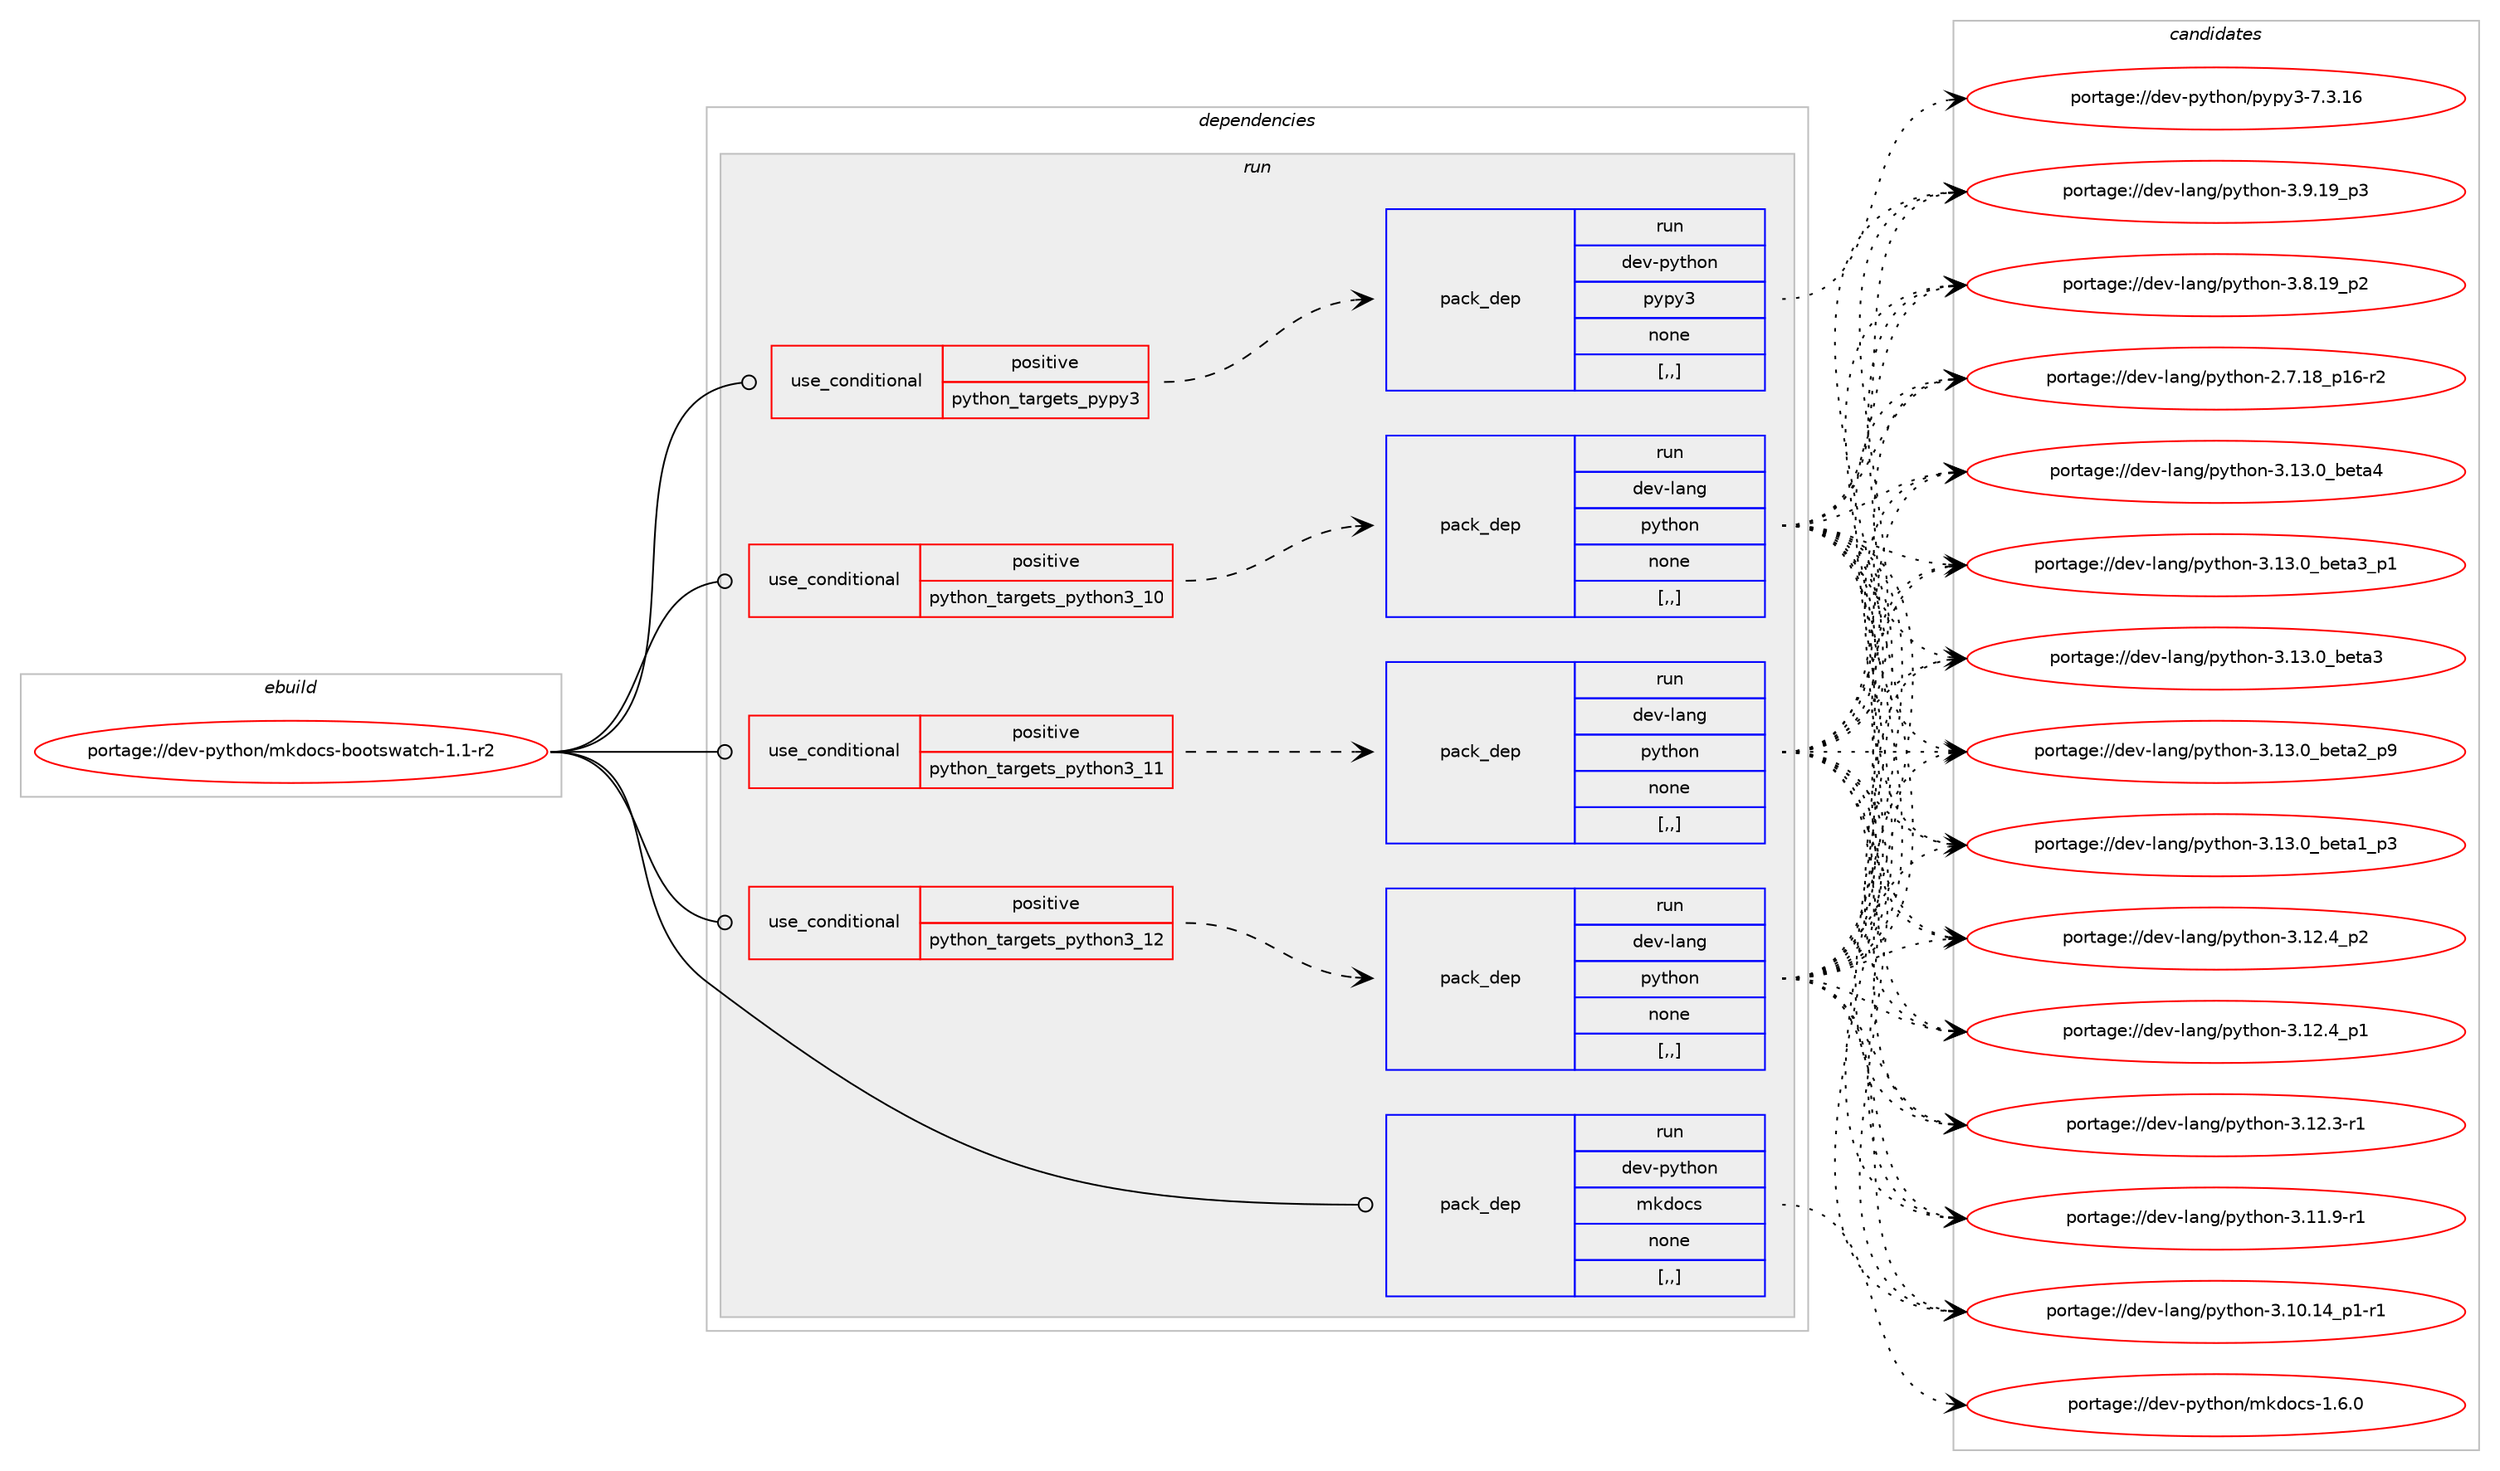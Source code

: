 digraph prolog {

# *************
# Graph options
# *************

newrank=true;
concentrate=true;
compound=true;
graph [rankdir=LR,fontname=Helvetica,fontsize=10,ranksep=1.5];#, ranksep=2.5, nodesep=0.2];
edge  [arrowhead=vee];
node  [fontname=Helvetica,fontsize=10];

# **********
# The ebuild
# **********

subgraph cluster_leftcol {
color=gray;
label=<<i>ebuild</i>>;
id [label="portage://dev-python/mkdocs-bootswatch-1.1-r2", color=red, width=4, href="../dev-python/mkdocs-bootswatch-1.1-r2.svg"];
}

# ****************
# The dependencies
# ****************

subgraph cluster_midcol {
color=gray;
label=<<i>dependencies</i>>;
subgraph cluster_compile {
fillcolor="#eeeeee";
style=filled;
label=<<i>compile</i>>;
}
subgraph cluster_compileandrun {
fillcolor="#eeeeee";
style=filled;
label=<<i>compile and run</i>>;
}
subgraph cluster_run {
fillcolor="#eeeeee";
style=filled;
label=<<i>run</i>>;
subgraph cond34938 {
dependency151638 [label=<<TABLE BORDER="0" CELLBORDER="1" CELLSPACING="0" CELLPADDING="4"><TR><TD ROWSPAN="3" CELLPADDING="10">use_conditional</TD></TR><TR><TD>positive</TD></TR><TR><TD>python_targets_pypy3</TD></TR></TABLE>>, shape=none, color=red];
subgraph pack115451 {
dependency151639 [label=<<TABLE BORDER="0" CELLBORDER="1" CELLSPACING="0" CELLPADDING="4" WIDTH="220"><TR><TD ROWSPAN="6" CELLPADDING="30">pack_dep</TD></TR><TR><TD WIDTH="110">run</TD></TR><TR><TD>dev-python</TD></TR><TR><TD>pypy3</TD></TR><TR><TD>none</TD></TR><TR><TD>[,,]</TD></TR></TABLE>>, shape=none, color=blue];
}
dependency151638:e -> dependency151639:w [weight=20,style="dashed",arrowhead="vee"];
}
id:e -> dependency151638:w [weight=20,style="solid",arrowhead="odot"];
subgraph cond34939 {
dependency151640 [label=<<TABLE BORDER="0" CELLBORDER="1" CELLSPACING="0" CELLPADDING="4"><TR><TD ROWSPAN="3" CELLPADDING="10">use_conditional</TD></TR><TR><TD>positive</TD></TR><TR><TD>python_targets_python3_10</TD></TR></TABLE>>, shape=none, color=red];
subgraph pack115452 {
dependency151641 [label=<<TABLE BORDER="0" CELLBORDER="1" CELLSPACING="0" CELLPADDING="4" WIDTH="220"><TR><TD ROWSPAN="6" CELLPADDING="30">pack_dep</TD></TR><TR><TD WIDTH="110">run</TD></TR><TR><TD>dev-lang</TD></TR><TR><TD>python</TD></TR><TR><TD>none</TD></TR><TR><TD>[,,]</TD></TR></TABLE>>, shape=none, color=blue];
}
dependency151640:e -> dependency151641:w [weight=20,style="dashed",arrowhead="vee"];
}
id:e -> dependency151640:w [weight=20,style="solid",arrowhead="odot"];
subgraph cond34940 {
dependency151642 [label=<<TABLE BORDER="0" CELLBORDER="1" CELLSPACING="0" CELLPADDING="4"><TR><TD ROWSPAN="3" CELLPADDING="10">use_conditional</TD></TR><TR><TD>positive</TD></TR><TR><TD>python_targets_python3_11</TD></TR></TABLE>>, shape=none, color=red];
subgraph pack115453 {
dependency151643 [label=<<TABLE BORDER="0" CELLBORDER="1" CELLSPACING="0" CELLPADDING="4" WIDTH="220"><TR><TD ROWSPAN="6" CELLPADDING="30">pack_dep</TD></TR><TR><TD WIDTH="110">run</TD></TR><TR><TD>dev-lang</TD></TR><TR><TD>python</TD></TR><TR><TD>none</TD></TR><TR><TD>[,,]</TD></TR></TABLE>>, shape=none, color=blue];
}
dependency151642:e -> dependency151643:w [weight=20,style="dashed",arrowhead="vee"];
}
id:e -> dependency151642:w [weight=20,style="solid",arrowhead="odot"];
subgraph cond34941 {
dependency151644 [label=<<TABLE BORDER="0" CELLBORDER="1" CELLSPACING="0" CELLPADDING="4"><TR><TD ROWSPAN="3" CELLPADDING="10">use_conditional</TD></TR><TR><TD>positive</TD></TR><TR><TD>python_targets_python3_12</TD></TR></TABLE>>, shape=none, color=red];
subgraph pack115454 {
dependency151645 [label=<<TABLE BORDER="0" CELLBORDER="1" CELLSPACING="0" CELLPADDING="4" WIDTH="220"><TR><TD ROWSPAN="6" CELLPADDING="30">pack_dep</TD></TR><TR><TD WIDTH="110">run</TD></TR><TR><TD>dev-lang</TD></TR><TR><TD>python</TD></TR><TR><TD>none</TD></TR><TR><TD>[,,]</TD></TR></TABLE>>, shape=none, color=blue];
}
dependency151644:e -> dependency151645:w [weight=20,style="dashed",arrowhead="vee"];
}
id:e -> dependency151644:w [weight=20,style="solid",arrowhead="odot"];
subgraph pack115455 {
dependency151646 [label=<<TABLE BORDER="0" CELLBORDER="1" CELLSPACING="0" CELLPADDING="4" WIDTH="220"><TR><TD ROWSPAN="6" CELLPADDING="30">pack_dep</TD></TR><TR><TD WIDTH="110">run</TD></TR><TR><TD>dev-python</TD></TR><TR><TD>mkdocs</TD></TR><TR><TD>none</TD></TR><TR><TD>[,,]</TD></TR></TABLE>>, shape=none, color=blue];
}
id:e -> dependency151646:w [weight=20,style="solid",arrowhead="odot"];
}
}

# **************
# The candidates
# **************

subgraph cluster_choices {
rank=same;
color=gray;
label=<<i>candidates</i>>;

subgraph choice115451 {
color=black;
nodesep=1;
choice10010111845112121116104111110471121211121215145554651464954 [label="portage://dev-python/pypy3-7.3.16", color=red, width=4,href="../dev-python/pypy3-7.3.16.svg"];
dependency151639:e -> choice10010111845112121116104111110471121211121215145554651464954:w [style=dotted,weight="100"];
}
subgraph choice115452 {
color=black;
nodesep=1;
choice1001011184510897110103471121211161041111104551464951464895981011169752 [label="portage://dev-lang/python-3.13.0_beta4", color=red, width=4,href="../dev-lang/python-3.13.0_beta4.svg"];
choice10010111845108971101034711212111610411111045514649514648959810111697519511249 [label="portage://dev-lang/python-3.13.0_beta3_p1", color=red, width=4,href="../dev-lang/python-3.13.0_beta3_p1.svg"];
choice1001011184510897110103471121211161041111104551464951464895981011169751 [label="portage://dev-lang/python-3.13.0_beta3", color=red, width=4,href="../dev-lang/python-3.13.0_beta3.svg"];
choice10010111845108971101034711212111610411111045514649514648959810111697509511257 [label="portage://dev-lang/python-3.13.0_beta2_p9", color=red, width=4,href="../dev-lang/python-3.13.0_beta2_p9.svg"];
choice10010111845108971101034711212111610411111045514649514648959810111697499511251 [label="portage://dev-lang/python-3.13.0_beta1_p3", color=red, width=4,href="../dev-lang/python-3.13.0_beta1_p3.svg"];
choice100101118451089711010347112121116104111110455146495046529511250 [label="portage://dev-lang/python-3.12.4_p2", color=red, width=4,href="../dev-lang/python-3.12.4_p2.svg"];
choice100101118451089711010347112121116104111110455146495046529511249 [label="portage://dev-lang/python-3.12.4_p1", color=red, width=4,href="../dev-lang/python-3.12.4_p1.svg"];
choice100101118451089711010347112121116104111110455146495046514511449 [label="portage://dev-lang/python-3.12.3-r1", color=red, width=4,href="../dev-lang/python-3.12.3-r1.svg"];
choice100101118451089711010347112121116104111110455146494946574511449 [label="portage://dev-lang/python-3.11.9-r1", color=red, width=4,href="../dev-lang/python-3.11.9-r1.svg"];
choice100101118451089711010347112121116104111110455146494846495295112494511449 [label="portage://dev-lang/python-3.10.14_p1-r1", color=red, width=4,href="../dev-lang/python-3.10.14_p1-r1.svg"];
choice100101118451089711010347112121116104111110455146574649579511251 [label="portage://dev-lang/python-3.9.19_p3", color=red, width=4,href="../dev-lang/python-3.9.19_p3.svg"];
choice100101118451089711010347112121116104111110455146564649579511250 [label="portage://dev-lang/python-3.8.19_p2", color=red, width=4,href="../dev-lang/python-3.8.19_p2.svg"];
choice100101118451089711010347112121116104111110455046554649569511249544511450 [label="portage://dev-lang/python-2.7.18_p16-r2", color=red, width=4,href="../dev-lang/python-2.7.18_p16-r2.svg"];
dependency151641:e -> choice1001011184510897110103471121211161041111104551464951464895981011169752:w [style=dotted,weight="100"];
dependency151641:e -> choice10010111845108971101034711212111610411111045514649514648959810111697519511249:w [style=dotted,weight="100"];
dependency151641:e -> choice1001011184510897110103471121211161041111104551464951464895981011169751:w [style=dotted,weight="100"];
dependency151641:e -> choice10010111845108971101034711212111610411111045514649514648959810111697509511257:w [style=dotted,weight="100"];
dependency151641:e -> choice10010111845108971101034711212111610411111045514649514648959810111697499511251:w [style=dotted,weight="100"];
dependency151641:e -> choice100101118451089711010347112121116104111110455146495046529511250:w [style=dotted,weight="100"];
dependency151641:e -> choice100101118451089711010347112121116104111110455146495046529511249:w [style=dotted,weight="100"];
dependency151641:e -> choice100101118451089711010347112121116104111110455146495046514511449:w [style=dotted,weight="100"];
dependency151641:e -> choice100101118451089711010347112121116104111110455146494946574511449:w [style=dotted,weight="100"];
dependency151641:e -> choice100101118451089711010347112121116104111110455146494846495295112494511449:w [style=dotted,weight="100"];
dependency151641:e -> choice100101118451089711010347112121116104111110455146574649579511251:w [style=dotted,weight="100"];
dependency151641:e -> choice100101118451089711010347112121116104111110455146564649579511250:w [style=dotted,weight="100"];
dependency151641:e -> choice100101118451089711010347112121116104111110455046554649569511249544511450:w [style=dotted,weight="100"];
}
subgraph choice115453 {
color=black;
nodesep=1;
choice1001011184510897110103471121211161041111104551464951464895981011169752 [label="portage://dev-lang/python-3.13.0_beta4", color=red, width=4,href="../dev-lang/python-3.13.0_beta4.svg"];
choice10010111845108971101034711212111610411111045514649514648959810111697519511249 [label="portage://dev-lang/python-3.13.0_beta3_p1", color=red, width=4,href="../dev-lang/python-3.13.0_beta3_p1.svg"];
choice1001011184510897110103471121211161041111104551464951464895981011169751 [label="portage://dev-lang/python-3.13.0_beta3", color=red, width=4,href="../dev-lang/python-3.13.0_beta3.svg"];
choice10010111845108971101034711212111610411111045514649514648959810111697509511257 [label="portage://dev-lang/python-3.13.0_beta2_p9", color=red, width=4,href="../dev-lang/python-3.13.0_beta2_p9.svg"];
choice10010111845108971101034711212111610411111045514649514648959810111697499511251 [label="portage://dev-lang/python-3.13.0_beta1_p3", color=red, width=4,href="../dev-lang/python-3.13.0_beta1_p3.svg"];
choice100101118451089711010347112121116104111110455146495046529511250 [label="portage://dev-lang/python-3.12.4_p2", color=red, width=4,href="../dev-lang/python-3.12.4_p2.svg"];
choice100101118451089711010347112121116104111110455146495046529511249 [label="portage://dev-lang/python-3.12.4_p1", color=red, width=4,href="../dev-lang/python-3.12.4_p1.svg"];
choice100101118451089711010347112121116104111110455146495046514511449 [label="portage://dev-lang/python-3.12.3-r1", color=red, width=4,href="../dev-lang/python-3.12.3-r1.svg"];
choice100101118451089711010347112121116104111110455146494946574511449 [label="portage://dev-lang/python-3.11.9-r1", color=red, width=4,href="../dev-lang/python-3.11.9-r1.svg"];
choice100101118451089711010347112121116104111110455146494846495295112494511449 [label="portage://dev-lang/python-3.10.14_p1-r1", color=red, width=4,href="../dev-lang/python-3.10.14_p1-r1.svg"];
choice100101118451089711010347112121116104111110455146574649579511251 [label="portage://dev-lang/python-3.9.19_p3", color=red, width=4,href="../dev-lang/python-3.9.19_p3.svg"];
choice100101118451089711010347112121116104111110455146564649579511250 [label="portage://dev-lang/python-3.8.19_p2", color=red, width=4,href="../dev-lang/python-3.8.19_p2.svg"];
choice100101118451089711010347112121116104111110455046554649569511249544511450 [label="portage://dev-lang/python-2.7.18_p16-r2", color=red, width=4,href="../dev-lang/python-2.7.18_p16-r2.svg"];
dependency151643:e -> choice1001011184510897110103471121211161041111104551464951464895981011169752:w [style=dotted,weight="100"];
dependency151643:e -> choice10010111845108971101034711212111610411111045514649514648959810111697519511249:w [style=dotted,weight="100"];
dependency151643:e -> choice1001011184510897110103471121211161041111104551464951464895981011169751:w [style=dotted,weight="100"];
dependency151643:e -> choice10010111845108971101034711212111610411111045514649514648959810111697509511257:w [style=dotted,weight="100"];
dependency151643:e -> choice10010111845108971101034711212111610411111045514649514648959810111697499511251:w [style=dotted,weight="100"];
dependency151643:e -> choice100101118451089711010347112121116104111110455146495046529511250:w [style=dotted,weight="100"];
dependency151643:e -> choice100101118451089711010347112121116104111110455146495046529511249:w [style=dotted,weight="100"];
dependency151643:e -> choice100101118451089711010347112121116104111110455146495046514511449:w [style=dotted,weight="100"];
dependency151643:e -> choice100101118451089711010347112121116104111110455146494946574511449:w [style=dotted,weight="100"];
dependency151643:e -> choice100101118451089711010347112121116104111110455146494846495295112494511449:w [style=dotted,weight="100"];
dependency151643:e -> choice100101118451089711010347112121116104111110455146574649579511251:w [style=dotted,weight="100"];
dependency151643:e -> choice100101118451089711010347112121116104111110455146564649579511250:w [style=dotted,weight="100"];
dependency151643:e -> choice100101118451089711010347112121116104111110455046554649569511249544511450:w [style=dotted,weight="100"];
}
subgraph choice115454 {
color=black;
nodesep=1;
choice1001011184510897110103471121211161041111104551464951464895981011169752 [label="portage://dev-lang/python-3.13.0_beta4", color=red, width=4,href="../dev-lang/python-3.13.0_beta4.svg"];
choice10010111845108971101034711212111610411111045514649514648959810111697519511249 [label="portage://dev-lang/python-3.13.0_beta3_p1", color=red, width=4,href="../dev-lang/python-3.13.0_beta3_p1.svg"];
choice1001011184510897110103471121211161041111104551464951464895981011169751 [label="portage://dev-lang/python-3.13.0_beta3", color=red, width=4,href="../dev-lang/python-3.13.0_beta3.svg"];
choice10010111845108971101034711212111610411111045514649514648959810111697509511257 [label="portage://dev-lang/python-3.13.0_beta2_p9", color=red, width=4,href="../dev-lang/python-3.13.0_beta2_p9.svg"];
choice10010111845108971101034711212111610411111045514649514648959810111697499511251 [label="portage://dev-lang/python-3.13.0_beta1_p3", color=red, width=4,href="../dev-lang/python-3.13.0_beta1_p3.svg"];
choice100101118451089711010347112121116104111110455146495046529511250 [label="portage://dev-lang/python-3.12.4_p2", color=red, width=4,href="../dev-lang/python-3.12.4_p2.svg"];
choice100101118451089711010347112121116104111110455146495046529511249 [label="portage://dev-lang/python-3.12.4_p1", color=red, width=4,href="../dev-lang/python-3.12.4_p1.svg"];
choice100101118451089711010347112121116104111110455146495046514511449 [label="portage://dev-lang/python-3.12.3-r1", color=red, width=4,href="../dev-lang/python-3.12.3-r1.svg"];
choice100101118451089711010347112121116104111110455146494946574511449 [label="portage://dev-lang/python-3.11.9-r1", color=red, width=4,href="../dev-lang/python-3.11.9-r1.svg"];
choice100101118451089711010347112121116104111110455146494846495295112494511449 [label="portage://dev-lang/python-3.10.14_p1-r1", color=red, width=4,href="../dev-lang/python-3.10.14_p1-r1.svg"];
choice100101118451089711010347112121116104111110455146574649579511251 [label="portage://dev-lang/python-3.9.19_p3", color=red, width=4,href="../dev-lang/python-3.9.19_p3.svg"];
choice100101118451089711010347112121116104111110455146564649579511250 [label="portage://dev-lang/python-3.8.19_p2", color=red, width=4,href="../dev-lang/python-3.8.19_p2.svg"];
choice100101118451089711010347112121116104111110455046554649569511249544511450 [label="portage://dev-lang/python-2.7.18_p16-r2", color=red, width=4,href="../dev-lang/python-2.7.18_p16-r2.svg"];
dependency151645:e -> choice1001011184510897110103471121211161041111104551464951464895981011169752:w [style=dotted,weight="100"];
dependency151645:e -> choice10010111845108971101034711212111610411111045514649514648959810111697519511249:w [style=dotted,weight="100"];
dependency151645:e -> choice1001011184510897110103471121211161041111104551464951464895981011169751:w [style=dotted,weight="100"];
dependency151645:e -> choice10010111845108971101034711212111610411111045514649514648959810111697509511257:w [style=dotted,weight="100"];
dependency151645:e -> choice10010111845108971101034711212111610411111045514649514648959810111697499511251:w [style=dotted,weight="100"];
dependency151645:e -> choice100101118451089711010347112121116104111110455146495046529511250:w [style=dotted,weight="100"];
dependency151645:e -> choice100101118451089711010347112121116104111110455146495046529511249:w [style=dotted,weight="100"];
dependency151645:e -> choice100101118451089711010347112121116104111110455146495046514511449:w [style=dotted,weight="100"];
dependency151645:e -> choice100101118451089711010347112121116104111110455146494946574511449:w [style=dotted,weight="100"];
dependency151645:e -> choice100101118451089711010347112121116104111110455146494846495295112494511449:w [style=dotted,weight="100"];
dependency151645:e -> choice100101118451089711010347112121116104111110455146574649579511251:w [style=dotted,weight="100"];
dependency151645:e -> choice100101118451089711010347112121116104111110455146564649579511250:w [style=dotted,weight="100"];
dependency151645:e -> choice100101118451089711010347112121116104111110455046554649569511249544511450:w [style=dotted,weight="100"];
}
subgraph choice115455 {
color=black;
nodesep=1;
choice100101118451121211161041111104710910710011199115454946544648 [label="portage://dev-python/mkdocs-1.6.0", color=red, width=4,href="../dev-python/mkdocs-1.6.0.svg"];
dependency151646:e -> choice100101118451121211161041111104710910710011199115454946544648:w [style=dotted,weight="100"];
}
}

}
